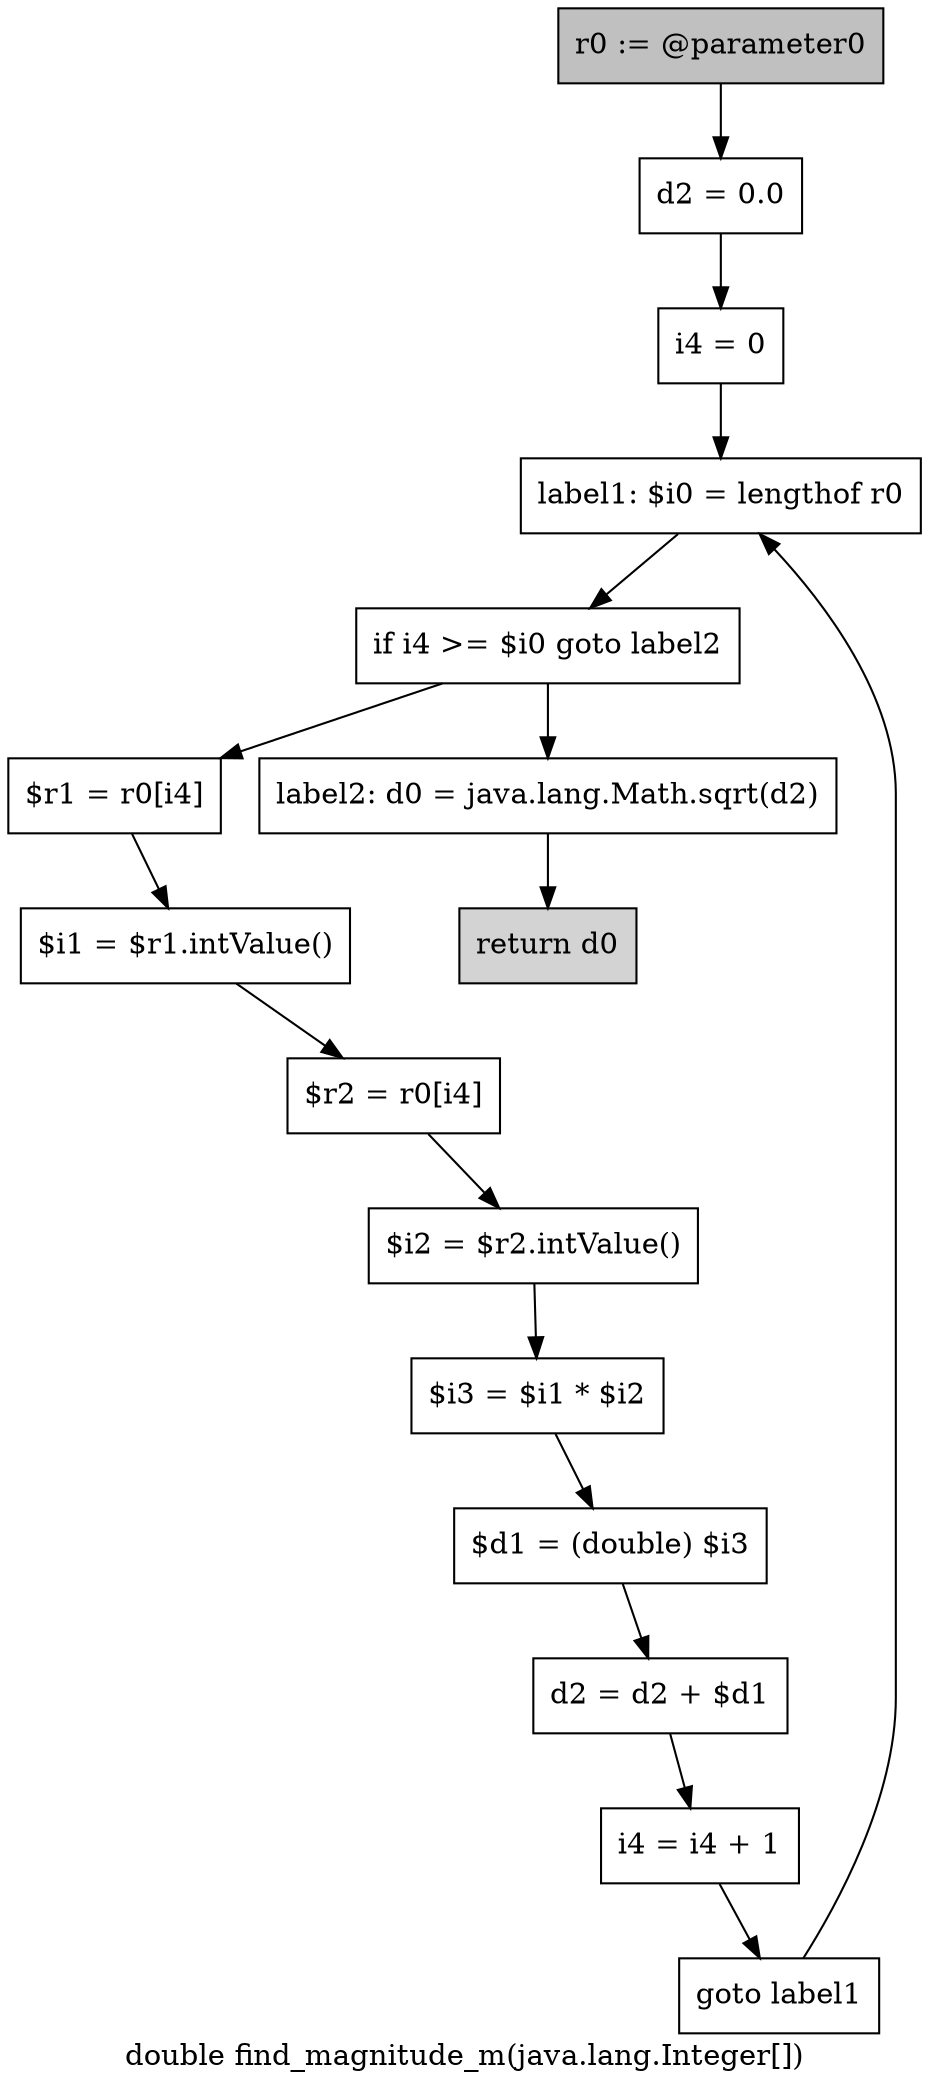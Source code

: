 digraph "double find_magnitude_m(java.lang.Integer[])" {
    label="double find_magnitude_m(java.lang.Integer[])";
    node [shape=box];
    "0" [style=filled,fillcolor=gray,label="r0 := @parameter0",];
    "1" [label="d2 = 0.0",];
    "0"->"1";
    "2" [label="i4 = 0",];
    "1"->"2";
    "3" [label="label1: $i0 = lengthof r0",];
    "2"->"3";
    "4" [label="if i4 >= $i0 goto label2",];
    "3"->"4";
    "5" [label="$r1 = r0[i4]",];
    "4"->"5";
    "14" [label="label2: d0 = java.lang.Math.sqrt(d2)",];
    "4"->"14";
    "6" [label="$i1 = $r1.intValue()",];
    "5"->"6";
    "7" [label="$r2 = r0[i4]",];
    "6"->"7";
    "8" [label="$i2 = $r2.intValue()",];
    "7"->"8";
    "9" [label="$i3 = $i1 * $i2",];
    "8"->"9";
    "10" [label="$d1 = (double) $i3",];
    "9"->"10";
    "11" [label="d2 = d2 + $d1",];
    "10"->"11";
    "12" [label="i4 = i4 + 1",];
    "11"->"12";
    "13" [label="goto label1",];
    "12"->"13";
    "13"->"3";
    "15" [style=filled,fillcolor=lightgray,label="return d0",];
    "14"->"15";
}
